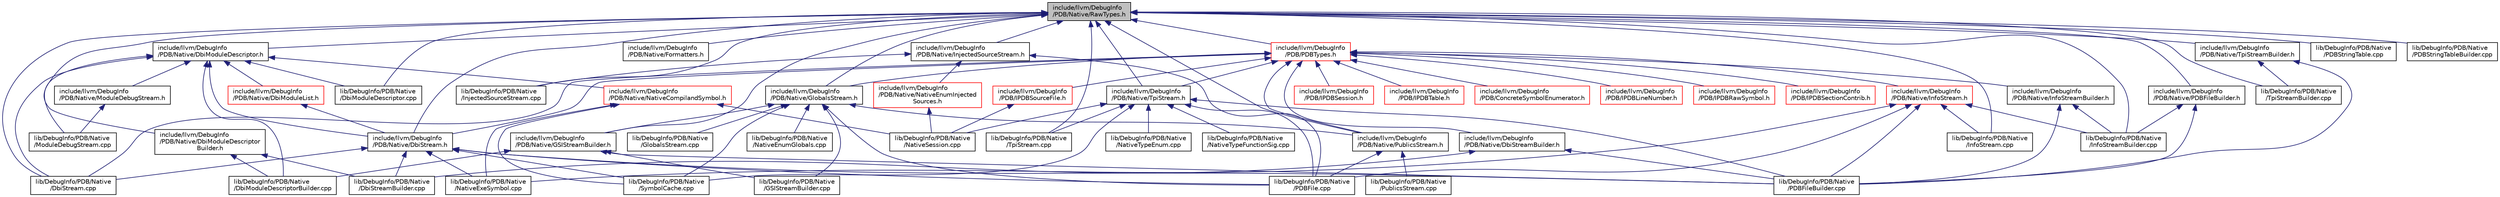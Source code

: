 digraph "include/llvm/DebugInfo/PDB/Native/RawTypes.h"
{
 // LATEX_PDF_SIZE
  bgcolor="transparent";
  edge [fontname="Helvetica",fontsize="10",labelfontname="Helvetica",labelfontsize="10"];
  node [fontname="Helvetica",fontsize="10",shape="box"];
  Node1 [label="include/llvm/DebugInfo\l/PDB/Native/RawTypes.h",height=0.2,width=0.4,color="black", fillcolor="grey75", style="filled", fontcolor="black",tooltip=" "];
  Node1 -> Node2 [dir="back",color="midnightblue",fontsize="10",style="solid",fontname="Helvetica"];
  Node2 [label="include/llvm/DebugInfo\l/PDB/Native/DbiModuleDescriptor.h",height=0.2,width=0.4,color="black",URL="$DbiModuleDescriptor_8h.html",tooltip=" "];
  Node2 -> Node3 [dir="back",color="midnightblue",fontsize="10",style="solid",fontname="Helvetica"];
  Node3 [label="include/llvm/DebugInfo\l/PDB/Native/DbiModuleList.h",height=0.2,width=0.4,color="red",URL="$DbiModuleList_8h.html",tooltip=" "];
  Node3 -> Node4 [dir="back",color="midnightblue",fontsize="10",style="solid",fontname="Helvetica"];
  Node4 [label="include/llvm/DebugInfo\l/PDB/Native/DbiStream.h",height=0.2,width=0.4,color="black",URL="$DbiStream_8h.html",tooltip=" "];
  Node4 -> Node5 [dir="back",color="midnightblue",fontsize="10",style="solid",fontname="Helvetica"];
  Node5 [label="lib/DebugInfo/PDB/Native\l/DbiStream.cpp",height=0.2,width=0.4,color="black",URL="$DbiStream_8cpp.html",tooltip=" "];
  Node4 -> Node6 [dir="back",color="midnightblue",fontsize="10",style="solid",fontname="Helvetica"];
  Node6 [label="lib/DebugInfo/PDB/Native\l/DbiStreamBuilder.cpp",height=0.2,width=0.4,color="black",URL="$DbiStreamBuilder_8cpp.html",tooltip=" "];
  Node4 -> Node7 [dir="back",color="midnightblue",fontsize="10",style="solid",fontname="Helvetica"];
  Node7 [label="lib/DebugInfo/PDB/Native\l/NativeExeSymbol.cpp",height=0.2,width=0.4,color="black",URL="$NativeExeSymbol_8cpp.html",tooltip=" "];
  Node4 -> Node8 [dir="back",color="midnightblue",fontsize="10",style="solid",fontname="Helvetica"];
  Node8 [label="lib/DebugInfo/PDB/Native\l/PDBFile.cpp",height=0.2,width=0.4,color="black",URL="$PDBFile_8cpp.html",tooltip=" "];
  Node4 -> Node9 [dir="back",color="midnightblue",fontsize="10",style="solid",fontname="Helvetica"];
  Node9 [label="lib/DebugInfo/PDB/Native\l/PDBFileBuilder.cpp",height=0.2,width=0.4,color="black",URL="$PDBFileBuilder_8cpp.html",tooltip=" "];
  Node4 -> Node10 [dir="back",color="midnightblue",fontsize="10",style="solid",fontname="Helvetica"];
  Node10 [label="lib/DebugInfo/PDB/Native\l/SymbolCache.cpp",height=0.2,width=0.4,color="black",URL="$SymbolCache_8cpp.html",tooltip=" "];
  Node2 -> Node4 [dir="back",color="midnightblue",fontsize="10",style="solid",fontname="Helvetica"];
  Node2 -> Node12 [dir="back",color="midnightblue",fontsize="10",style="solid",fontname="Helvetica"];
  Node12 [label="include/llvm/DebugInfo\l/PDB/Native/ModuleDebugStream.h",height=0.2,width=0.4,color="black",URL="$ModuleDebugStream_8h.html",tooltip=" "];
  Node12 -> Node13 [dir="back",color="midnightblue",fontsize="10",style="solid",fontname="Helvetica"];
  Node13 [label="lib/DebugInfo/PDB/Native\l/ModuleDebugStream.cpp",height=0.2,width=0.4,color="black",URL="$ModuleDebugStream_8cpp.html",tooltip=" "];
  Node2 -> Node14 [dir="back",color="midnightblue",fontsize="10",style="solid",fontname="Helvetica"];
  Node14 [label="include/llvm/DebugInfo\l/PDB/Native/NativeCompilandSymbol.h",height=0.2,width=0.4,color="red",URL="$NativeCompilandSymbol_8h.html",tooltip=" "];
  Node14 -> Node7 [dir="back",color="midnightblue",fontsize="10",style="solid",fontname="Helvetica"];
  Node14 -> Node17 [dir="back",color="midnightblue",fontsize="10",style="solid",fontname="Helvetica"];
  Node17 [label="lib/DebugInfo/PDB/Native\l/NativeSession.cpp",height=0.2,width=0.4,color="black",URL="$NativeSession_8cpp.html",tooltip=" "];
  Node14 -> Node10 [dir="back",color="midnightblue",fontsize="10",style="solid",fontname="Helvetica"];
  Node2 -> Node18 [dir="back",color="midnightblue",fontsize="10",style="solid",fontname="Helvetica"];
  Node18 [label="lib/DebugInfo/PDB/Native\l/DbiModuleDescriptor.cpp",height=0.2,width=0.4,color="black",URL="$DbiModuleDescriptor_8cpp.html",tooltip=" "];
  Node2 -> Node19 [dir="back",color="midnightblue",fontsize="10",style="solid",fontname="Helvetica"];
  Node19 [label="lib/DebugInfo/PDB/Native\l/DbiModuleDescriptorBuilder.cpp",height=0.2,width=0.4,color="black",URL="$DbiModuleDescriptorBuilder_8cpp.html",tooltip=" "];
  Node2 -> Node5 [dir="back",color="midnightblue",fontsize="10",style="solid",fontname="Helvetica"];
  Node2 -> Node13 [dir="back",color="midnightblue",fontsize="10",style="solid",fontname="Helvetica"];
  Node1 -> Node20 [dir="back",color="midnightblue",fontsize="10",style="solid",fontname="Helvetica"];
  Node20 [label="include/llvm/DebugInfo\l/PDB/Native/DbiModuleDescriptor\lBuilder.h",height=0.2,width=0.4,color="black",URL="$DbiModuleDescriptorBuilder_8h.html",tooltip=" "];
  Node20 -> Node19 [dir="back",color="midnightblue",fontsize="10",style="solid",fontname="Helvetica"];
  Node20 -> Node6 [dir="back",color="midnightblue",fontsize="10",style="solid",fontname="Helvetica"];
  Node1 -> Node4 [dir="back",color="midnightblue",fontsize="10",style="solid",fontname="Helvetica"];
  Node1 -> Node21 [dir="back",color="midnightblue",fontsize="10",style="solid",fontname="Helvetica"];
  Node21 [label="include/llvm/DebugInfo\l/PDB/Native/Formatters.h",height=0.2,width=0.4,color="black",URL="$PDB_2Native_2Formatters_8h.html",tooltip=" "];
  Node1 -> Node22 [dir="back",color="midnightblue",fontsize="10",style="solid",fontname="Helvetica"];
  Node22 [label="include/llvm/DebugInfo\l/PDB/Native/GSIStreamBuilder.h",height=0.2,width=0.4,color="black",URL="$GSIStreamBuilder_8h.html",tooltip=" "];
  Node22 -> Node19 [dir="back",color="midnightblue",fontsize="10",style="solid",fontname="Helvetica"];
  Node22 -> Node23 [dir="back",color="midnightblue",fontsize="10",style="solid",fontname="Helvetica"];
  Node23 [label="lib/DebugInfo/PDB/Native\l/GSIStreamBuilder.cpp",height=0.2,width=0.4,color="black",URL="$GSIStreamBuilder_8cpp.html",tooltip=" "];
  Node22 -> Node9 [dir="back",color="midnightblue",fontsize="10",style="solid",fontname="Helvetica"];
  Node1 -> Node24 [dir="back",color="midnightblue",fontsize="10",style="solid",fontname="Helvetica"];
  Node24 [label="include/llvm/DebugInfo\l/PDB/Native/GlobalsStream.h",height=0.2,width=0.4,color="black",URL="$GlobalsStream_8h.html",tooltip=" "];
  Node24 -> Node22 [dir="back",color="midnightblue",fontsize="10",style="solid",fontname="Helvetica"];
  Node24 -> Node25 [dir="back",color="midnightblue",fontsize="10",style="solid",fontname="Helvetica"];
  Node25 [label="include/llvm/DebugInfo\l/PDB/Native/PublicsStream.h",height=0.2,width=0.4,color="black",URL="$PublicsStream_8h.html",tooltip=" "];
  Node25 -> Node8 [dir="back",color="midnightblue",fontsize="10",style="solid",fontname="Helvetica"];
  Node25 -> Node26 [dir="back",color="midnightblue",fontsize="10",style="solid",fontname="Helvetica"];
  Node26 [label="lib/DebugInfo/PDB/Native\l/PublicsStream.cpp",height=0.2,width=0.4,color="black",URL="$PublicsStream_8cpp.html",tooltip=" "];
  Node24 -> Node23 [dir="back",color="midnightblue",fontsize="10",style="solid",fontname="Helvetica"];
  Node24 -> Node27 [dir="back",color="midnightblue",fontsize="10",style="solid",fontname="Helvetica"];
  Node27 [label="lib/DebugInfo/PDB/Native\l/GlobalsStream.cpp",height=0.2,width=0.4,color="black",URL="$GlobalsStream_8cpp.html",tooltip=" "];
  Node24 -> Node28 [dir="back",color="midnightblue",fontsize="10",style="solid",fontname="Helvetica"];
  Node28 [label="lib/DebugInfo/PDB/Native\l/NativeEnumGlobals.cpp",height=0.2,width=0.4,color="black",URL="$NativeEnumGlobals_8cpp.html",tooltip=" "];
  Node24 -> Node8 [dir="back",color="midnightblue",fontsize="10",style="solid",fontname="Helvetica"];
  Node24 -> Node10 [dir="back",color="midnightblue",fontsize="10",style="solid",fontname="Helvetica"];
  Node1 -> Node29 [dir="back",color="midnightblue",fontsize="10",style="solid",fontname="Helvetica"];
  Node29 [label="include/llvm/DebugInfo\l/PDB/Native/InjectedSourceStream.h",height=0.2,width=0.4,color="black",URL="$InjectedSourceStream_8h.html",tooltip=" "];
  Node29 -> Node30 [dir="back",color="midnightblue",fontsize="10",style="solid",fontname="Helvetica"];
  Node30 [label="include/llvm/DebugInfo\l/PDB/Native/NativeEnumInjected\lSources.h",height=0.2,width=0.4,color="red",URL="$NativeEnumInjectedSources_8h.html",tooltip=" "];
  Node30 -> Node17 [dir="back",color="midnightblue",fontsize="10",style="solid",fontname="Helvetica"];
  Node29 -> Node32 [dir="back",color="midnightblue",fontsize="10",style="solid",fontname="Helvetica"];
  Node32 [label="lib/DebugInfo/PDB/Native\l/InjectedSourceStream.cpp",height=0.2,width=0.4,color="black",URL="$InjectedSourceStream_8cpp.html",tooltip=" "];
  Node29 -> Node8 [dir="back",color="midnightblue",fontsize="10",style="solid",fontname="Helvetica"];
  Node1 -> Node33 [dir="back",color="midnightblue",fontsize="10",style="solid",fontname="Helvetica"];
  Node33 [label="include/llvm/DebugInfo\l/PDB/Native/PDBFileBuilder.h",height=0.2,width=0.4,color="black",URL="$PDBFileBuilder_8h.html",tooltip=" "];
  Node33 -> Node34 [dir="back",color="midnightblue",fontsize="10",style="solid",fontname="Helvetica"];
  Node34 [label="lib/DebugInfo/PDB/Native\l/InfoStreamBuilder.cpp",height=0.2,width=0.4,color="black",URL="$InfoStreamBuilder_8cpp.html",tooltip=" "];
  Node33 -> Node9 [dir="back",color="midnightblue",fontsize="10",style="solid",fontname="Helvetica"];
  Node1 -> Node25 [dir="back",color="midnightblue",fontsize="10",style="solid",fontname="Helvetica"];
  Node1 -> Node35 [dir="back",color="midnightblue",fontsize="10",style="solid",fontname="Helvetica"];
  Node35 [label="include/llvm/DebugInfo\l/PDB/Native/TpiStream.h",height=0.2,width=0.4,color="black",URL="$TpiStream_8h.html",tooltip=" "];
  Node35 -> Node17 [dir="back",color="midnightblue",fontsize="10",style="solid",fontname="Helvetica"];
  Node35 -> Node36 [dir="back",color="midnightblue",fontsize="10",style="solid",fontname="Helvetica"];
  Node36 [label="lib/DebugInfo/PDB/Native\l/NativeTypeEnum.cpp",height=0.2,width=0.4,color="black",URL="$NativeTypeEnum_8cpp.html",tooltip=" "];
  Node35 -> Node37 [dir="back",color="midnightblue",fontsize="10",style="solid",fontname="Helvetica"];
  Node37 [label="lib/DebugInfo/PDB/Native\l/NativeTypeFunctionSig.cpp",height=0.2,width=0.4,color="black",URL="$NativeTypeFunctionSig_8cpp.html",tooltip=" "];
  Node35 -> Node8 [dir="back",color="midnightblue",fontsize="10",style="solid",fontname="Helvetica"];
  Node35 -> Node9 [dir="back",color="midnightblue",fontsize="10",style="solid",fontname="Helvetica"];
  Node35 -> Node10 [dir="back",color="midnightblue",fontsize="10",style="solid",fontname="Helvetica"];
  Node35 -> Node38 [dir="back",color="midnightblue",fontsize="10",style="solid",fontname="Helvetica"];
  Node38 [label="lib/DebugInfo/PDB/Native\l/TpiStream.cpp",height=0.2,width=0.4,color="black",URL="$TpiStream_8cpp.html",tooltip=" "];
  Node1 -> Node39 [dir="back",color="midnightblue",fontsize="10",style="solid",fontname="Helvetica"];
  Node39 [label="include/llvm/DebugInfo\l/PDB/Native/TpiStreamBuilder.h",height=0.2,width=0.4,color="black",URL="$TpiStreamBuilder_8h.html",tooltip=" "];
  Node39 -> Node9 [dir="back",color="midnightblue",fontsize="10",style="solid",fontname="Helvetica"];
  Node39 -> Node40 [dir="back",color="midnightblue",fontsize="10",style="solid",fontname="Helvetica"];
  Node40 [label="lib/DebugInfo/PDB/Native\l/TpiStreamBuilder.cpp",height=0.2,width=0.4,color="black",URL="$TpiStreamBuilder_8cpp.html",tooltip=" "];
  Node1 -> Node41 [dir="back",color="midnightblue",fontsize="10",style="solid",fontname="Helvetica"];
  Node41 [label="include/llvm/DebugInfo\l/PDB/PDBTypes.h",height=0.2,width=0.4,color="red",URL="$PDBTypes_8h.html",tooltip=" "];
  Node41 -> Node42 [dir="back",color="midnightblue",fontsize="10",style="solid",fontname="Helvetica"];
  Node42 [label="include/llvm/DebugInfo\l/PDB/ConcreteSymbolEnumerator.h",height=0.2,width=0.4,color="red",URL="$ConcreteSymbolEnumerator_8h.html",tooltip=" "];
  Node41 -> Node150 [dir="back",color="midnightblue",fontsize="10",style="solid",fontname="Helvetica"];
  Node150 [label="include/llvm/DebugInfo\l/PDB/IPDBLineNumber.h",height=0.2,width=0.4,color="red",URL="$IPDBLineNumber_8h.html",tooltip=" "];
  Node41 -> Node154 [dir="back",color="midnightblue",fontsize="10",style="solid",fontname="Helvetica"];
  Node154 [label="include/llvm/DebugInfo\l/PDB/IPDBRawSymbol.h",height=0.2,width=0.4,color="red",URL="$IPDBRawSymbol_8h.html",tooltip=" "];
  Node41 -> Node161 [dir="back",color="midnightblue",fontsize="10",style="solid",fontname="Helvetica"];
  Node161 [label="include/llvm/DebugInfo\l/PDB/IPDBSectionContrib.h",height=0.2,width=0.4,color="red",URL="$IPDBSectionContrib_8h.html",tooltip=" "];
  Node41 -> Node48 [dir="back",color="midnightblue",fontsize="10",style="solid",fontname="Helvetica"];
  Node48 [label="include/llvm/DebugInfo\l/PDB/IPDBSession.h",height=0.2,width=0.4,color="red",URL="$IPDBSession_8h.html",tooltip=" "];
  Node41 -> Node164 [dir="back",color="midnightblue",fontsize="10",style="solid",fontname="Helvetica"];
  Node164 [label="include/llvm/DebugInfo\l/PDB/IPDBSourceFile.h",height=0.2,width=0.4,color="red",URL="$IPDBSourceFile_8h.html",tooltip=" "];
  Node164 -> Node17 [dir="back",color="midnightblue",fontsize="10",style="solid",fontname="Helvetica"];
  Node41 -> Node168 [dir="back",color="midnightblue",fontsize="10",style="solid",fontname="Helvetica"];
  Node168 [label="include/llvm/DebugInfo\l/PDB/IPDBTable.h",height=0.2,width=0.4,color="red",URL="$IPDBTable_8h.html",tooltip=" "];
  Node41 -> Node4 [dir="back",color="midnightblue",fontsize="10",style="solid",fontname="Helvetica"];
  Node41 -> Node173 [dir="back",color="midnightblue",fontsize="10",style="solid",fontname="Helvetica"];
  Node173 [label="include/llvm/DebugInfo\l/PDB/Native/DbiStreamBuilder.h",height=0.2,width=0.4,color="black",URL="$DbiStreamBuilder_8h.html",tooltip=" "];
  Node173 -> Node6 [dir="back",color="midnightblue",fontsize="10",style="solid",fontname="Helvetica"];
  Node173 -> Node9 [dir="back",color="midnightblue",fontsize="10",style="solid",fontname="Helvetica"];
  Node41 -> Node24 [dir="back",color="midnightblue",fontsize="10",style="solid",fontname="Helvetica"];
  Node41 -> Node174 [dir="back",color="midnightblue",fontsize="10",style="solid",fontname="Helvetica"];
  Node174 [label="include/llvm/DebugInfo\l/PDB/Native/InfoStream.h",height=0.2,width=0.4,color="red",URL="$InfoStream_8h.html",tooltip=" "];
  Node174 -> Node175 [dir="back",color="midnightblue",fontsize="10",style="solid",fontname="Helvetica"];
  Node175 [label="lib/DebugInfo/PDB/Native\l/InfoStream.cpp",height=0.2,width=0.4,color="black",URL="$InfoStream_8cpp.html",tooltip=" "];
  Node174 -> Node34 [dir="back",color="midnightblue",fontsize="10",style="solid",fontname="Helvetica"];
  Node174 -> Node7 [dir="back",color="midnightblue",fontsize="10",style="solid",fontname="Helvetica"];
  Node174 -> Node8 [dir="back",color="midnightblue",fontsize="10",style="solid",fontname="Helvetica"];
  Node174 -> Node9 [dir="back",color="midnightblue",fontsize="10",style="solid",fontname="Helvetica"];
  Node41 -> Node176 [dir="back",color="midnightblue",fontsize="10",style="solid",fontname="Helvetica"];
  Node176 [label="include/llvm/DebugInfo\l/PDB/Native/InfoStreamBuilder.h",height=0.2,width=0.4,color="black",URL="$InfoStreamBuilder_8h.html",tooltip=" "];
  Node176 -> Node34 [dir="back",color="midnightblue",fontsize="10",style="solid",fontname="Helvetica"];
  Node176 -> Node9 [dir="back",color="midnightblue",fontsize="10",style="solid",fontname="Helvetica"];
  Node41 -> Node25 [dir="back",color="midnightblue",fontsize="10",style="solid",fontname="Helvetica"];
  Node41 -> Node35 [dir="back",color="midnightblue",fontsize="10",style="solid",fontname="Helvetica"];
  Node41 -> Node5 [dir="back",color="midnightblue",fontsize="10",style="solid",fontname="Helvetica"];
  Node1 -> Node18 [dir="back",color="midnightblue",fontsize="10",style="solid",fontname="Helvetica"];
  Node1 -> Node5 [dir="back",color="midnightblue",fontsize="10",style="solid",fontname="Helvetica"];
  Node1 -> Node175 [dir="back",color="midnightblue",fontsize="10",style="solid",fontname="Helvetica"];
  Node1 -> Node34 [dir="back",color="midnightblue",fontsize="10",style="solid",fontname="Helvetica"];
  Node1 -> Node32 [dir="back",color="midnightblue",fontsize="10",style="solid",fontname="Helvetica"];
  Node1 -> Node182 [dir="back",color="midnightblue",fontsize="10",style="solid",fontname="Helvetica"];
  Node182 [label="lib/DebugInfo/PDB/Native\l/PDBStringTable.cpp",height=0.2,width=0.4,color="black",URL="$PDBStringTable_8cpp.html",tooltip=" "];
  Node1 -> Node183 [dir="back",color="midnightblue",fontsize="10",style="solid",fontname="Helvetica"];
  Node183 [label="lib/DebugInfo/PDB/Native\l/PDBStringTableBuilder.cpp",height=0.2,width=0.4,color="black",URL="$PDBStringTableBuilder_8cpp.html",tooltip=" "];
  Node1 -> Node38 [dir="back",color="midnightblue",fontsize="10",style="solid",fontname="Helvetica"];
  Node1 -> Node40 [dir="back",color="midnightblue",fontsize="10",style="solid",fontname="Helvetica"];
}
